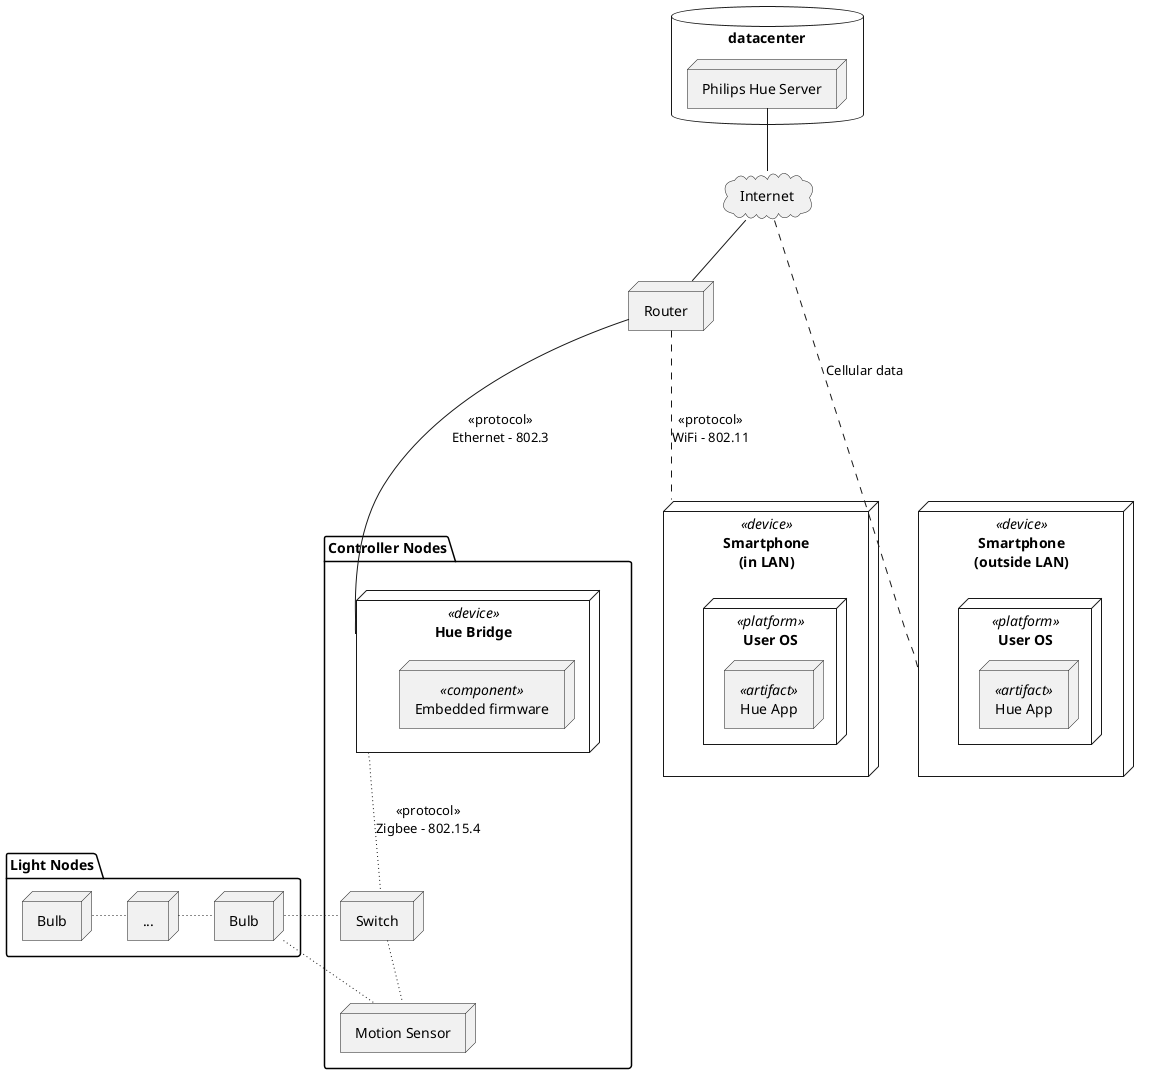 @startuml
cloud Internet
node Router

package "Controller Nodes" {
    node "Hue Bridge" <<device>> as bridge {
        node "Embedded firmware" <<component>>
    }
    node "Motion Sensor" as ms
    node Switch
}
node "Smartphone\n(in LAN)" <<device>> as phoneLAN {
    node "User OS" <<platform>> as uo1 {
        node "Hue App" <<artifact>> as app1
    }
}
node "Smartphone\n(outside LAN)" <<device>> as phoneCellular {
    node "User OS" <<platform>> as uo2 {
        node "Hue App" <<artifact>> as app2
    }
}

package "Light Nodes" {
    node Bulb as b1
    node "..." as dots
    node Bulb as b2
}

database datacenter {
    node "Philips Hue Server" as philips
}

philips -- Internet
Internet -- Router
Router --- bridge : "<<protocol>>\nEthernet - 802.3"
Router ... phoneLAN : "<<protocol>>\nWiFi - 802.11"
Internet .... phoneCellular : "Cellular data"
Switch ~~ ms
bridge ~~ Switch : "<<protocol>>\nZigbee - 802.15.4"
b2 ~ Switch
b2 ~ ms
b1 ~ dots
dots ~ b2

@enduml